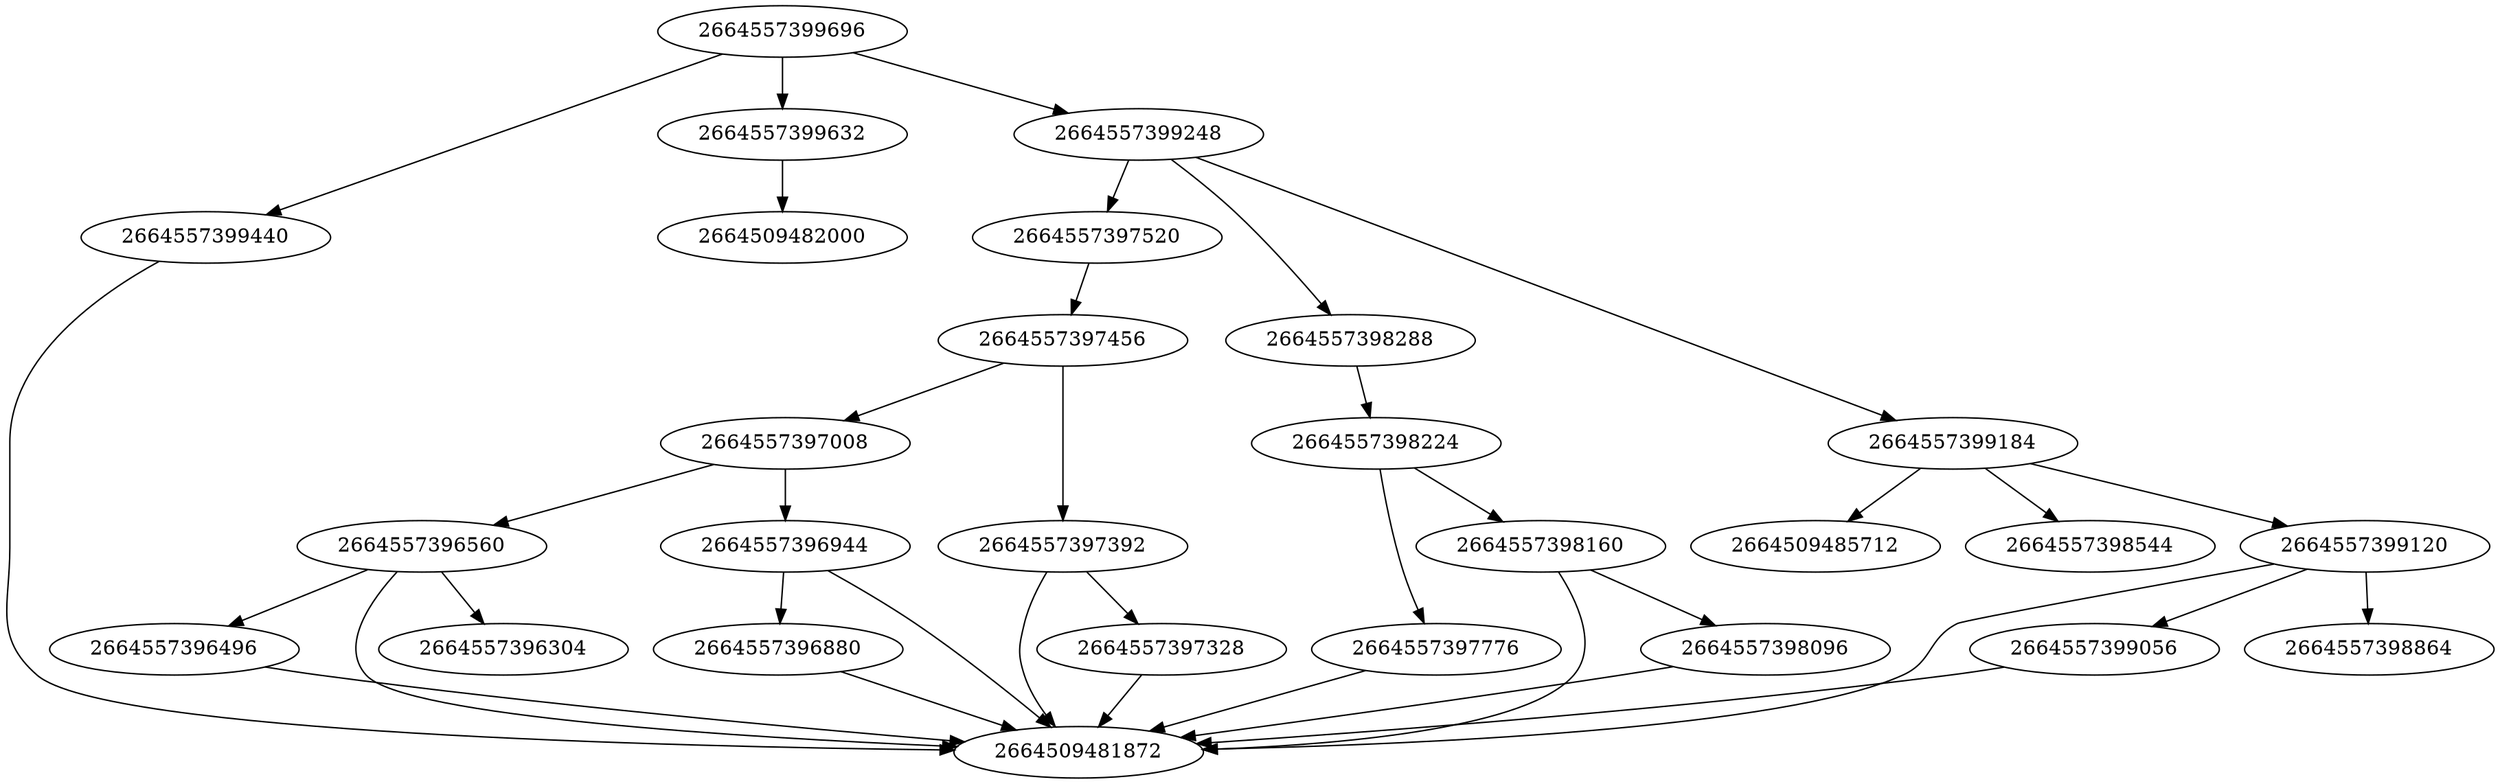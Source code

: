 strict digraph {
2664557397520 [type=Expr];
2664557396496 [type=Name];
2664509485712 [type=Eq];
2664557396880 [type=Name];
2664557398544 [type=Constant];
2664557397776 [type=Name];
2664557399696 [type=For];
2664557397008 [type=Call];
2664509482000 [type=Store];
2664509481872 [type=Load];
2664557398288 [type=Expr];
2664557398160 [type=Attribute];
2664557399056 [type=Name];
2664557399184 [type=Compare];
2664557399440 [type=Name];
2664557397456 [type=Call];
2664557396560 [type=Subscript];
2664557398224 [type=Call];
2664557398864 [type=Constant];
2664557399632 [type=Name];
2664557396304 [type=Constant];
2664557396944 [type=Attribute];
2664557398096 [type=Name];
2664557399120 [type=Subscript];
2664557399248 [type=If];
2664557397328 [type=Name];
2664557397392 [type=Attribute];
2664557397520 -> 2664557397456;
2664557396496 -> 2664509481872;
2664557396880 -> 2664509481872;
2664557397776 -> 2664509481872;
2664557399696 -> 2664557399632;
2664557399696 -> 2664557399440;
2664557399696 -> 2664557399248;
2664557397008 -> 2664557396944;
2664557397008 -> 2664557396560;
2664557398288 -> 2664557398224;
2664557398160 -> 2664557398096;
2664557398160 -> 2664509481872;
2664557399056 -> 2664509481872;
2664557399184 -> 2664557399120;
2664557399184 -> 2664509485712;
2664557399184 -> 2664557398544;
2664557399440 -> 2664509481872;
2664557397456 -> 2664557397392;
2664557397456 -> 2664557397008;
2664557396560 -> 2664557396496;
2664557396560 -> 2664557396304;
2664557396560 -> 2664509481872;
2664557398224 -> 2664557398160;
2664557398224 -> 2664557397776;
2664557399632 -> 2664509482000;
2664557396944 -> 2664557396880;
2664557396944 -> 2664509481872;
2664557398096 -> 2664509481872;
2664557399120 -> 2664557399056;
2664557399120 -> 2664557398864;
2664557399120 -> 2664509481872;
2664557399248 -> 2664557399184;
2664557399248 -> 2664557398288;
2664557399248 -> 2664557397520;
2664557397328 -> 2664509481872;
2664557397392 -> 2664557397328;
2664557397392 -> 2664509481872;
}
